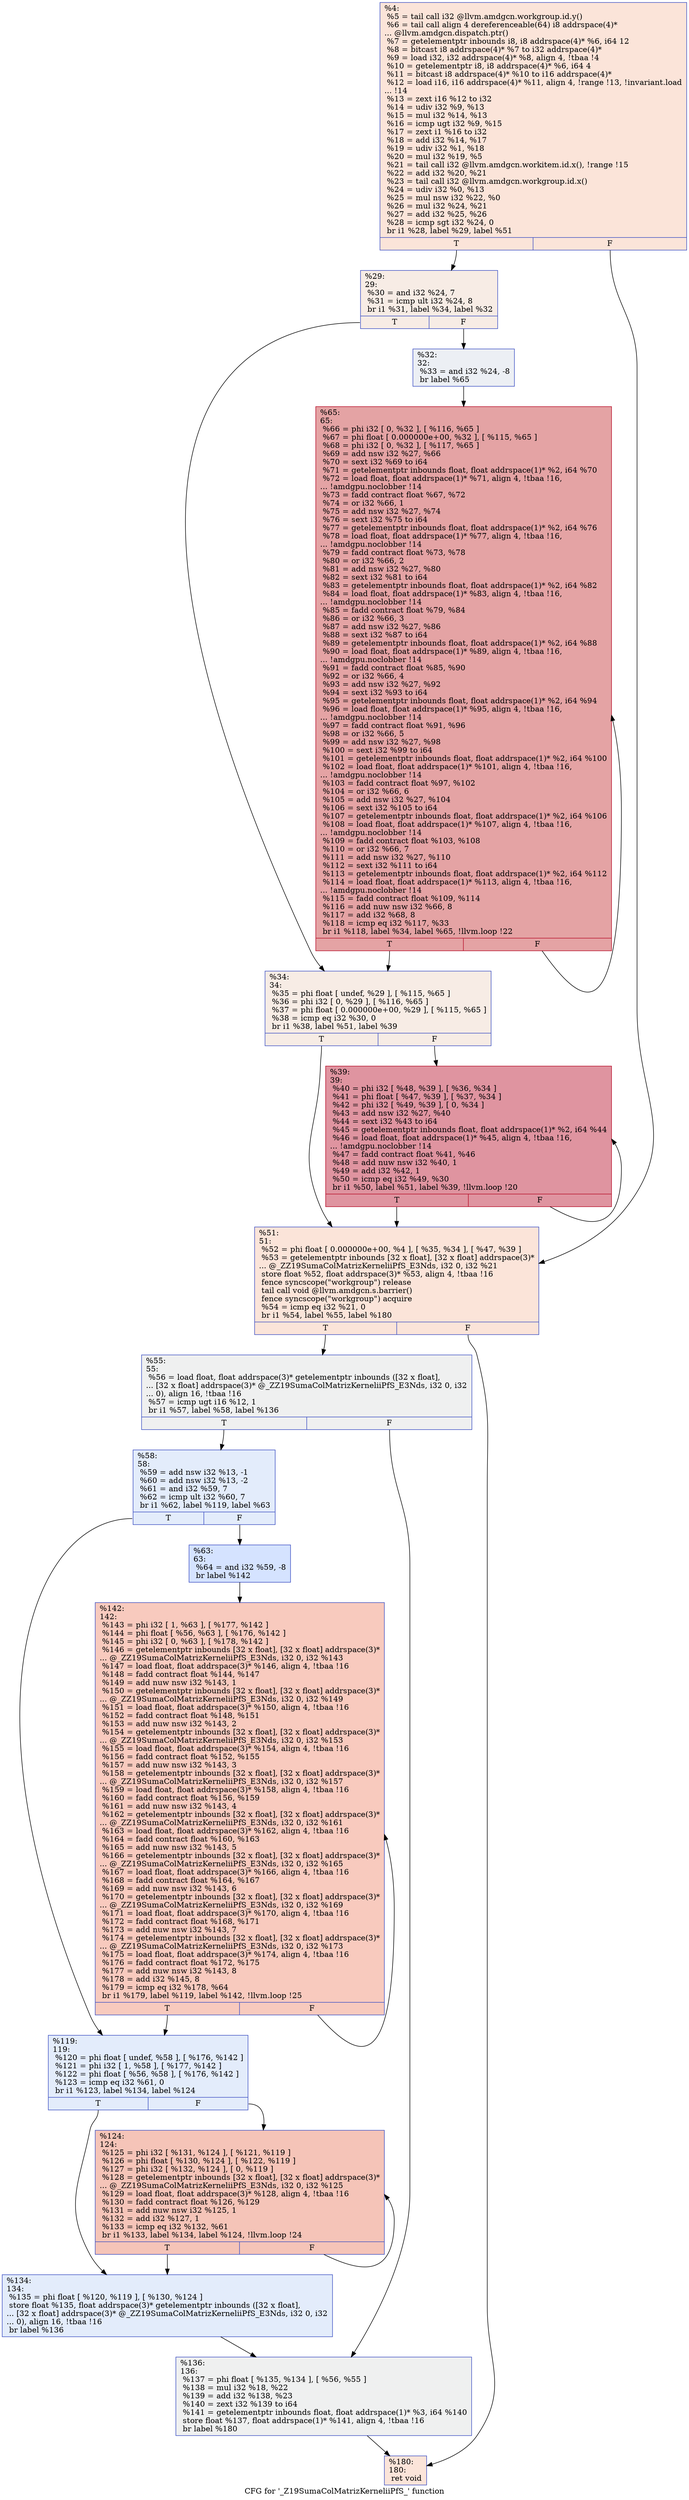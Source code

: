 digraph "CFG for '_Z19SumaColMatrizKerneliiPfS_' function" {
	label="CFG for '_Z19SumaColMatrizKerneliiPfS_' function";

	Node0x4df4210 [shape=record,color="#3d50c3ff", style=filled, fillcolor="#f5c1a970",label="{%4:\l  %5 = tail call i32 @llvm.amdgcn.workgroup.id.y()\l  %6 = tail call align 4 dereferenceable(64) i8 addrspace(4)*\l... @llvm.amdgcn.dispatch.ptr()\l  %7 = getelementptr inbounds i8, i8 addrspace(4)* %6, i64 12\l  %8 = bitcast i8 addrspace(4)* %7 to i32 addrspace(4)*\l  %9 = load i32, i32 addrspace(4)* %8, align 4, !tbaa !4\l  %10 = getelementptr i8, i8 addrspace(4)* %6, i64 4\l  %11 = bitcast i8 addrspace(4)* %10 to i16 addrspace(4)*\l  %12 = load i16, i16 addrspace(4)* %11, align 4, !range !13, !invariant.load\l... !14\l  %13 = zext i16 %12 to i32\l  %14 = udiv i32 %9, %13\l  %15 = mul i32 %14, %13\l  %16 = icmp ugt i32 %9, %15\l  %17 = zext i1 %16 to i32\l  %18 = add i32 %14, %17\l  %19 = udiv i32 %1, %18\l  %20 = mul i32 %19, %5\l  %21 = tail call i32 @llvm.amdgcn.workitem.id.x(), !range !15\l  %22 = add i32 %20, %21\l  %23 = tail call i32 @llvm.amdgcn.workgroup.id.x()\l  %24 = udiv i32 %0, %13\l  %25 = mul nsw i32 %22, %0\l  %26 = mul i32 %24, %21\l  %27 = add i32 %25, %26\l  %28 = icmp sgt i32 %24, 0\l  br i1 %28, label %29, label %51\l|{<s0>T|<s1>F}}"];
	Node0x4df4210:s0 -> Node0x4df6c30;
	Node0x4df4210:s1 -> Node0x4df6cc0;
	Node0x4df6c30 [shape=record,color="#3d50c3ff", style=filled, fillcolor="#ecd3c570",label="{%29:\l29:                                               \l  %30 = and i32 %24, 7\l  %31 = icmp ult i32 %24, 8\l  br i1 %31, label %34, label %32\l|{<s0>T|<s1>F}}"];
	Node0x4df6c30:s0 -> Node0x4df6f80;
	Node0x4df6c30:s1 -> Node0x4df6fd0;
	Node0x4df6fd0 [shape=record,color="#3d50c3ff", style=filled, fillcolor="#d4dbe670",label="{%32:\l32:                                               \l  %33 = and i32 %24, -8\l  br label %65\l}"];
	Node0x4df6fd0 -> Node0x4df61d0;
	Node0x4df6f80 [shape=record,color="#3d50c3ff", style=filled, fillcolor="#ecd3c570",label="{%34:\l34:                                               \l  %35 = phi float [ undef, %29 ], [ %115, %65 ]\l  %36 = phi i32 [ 0, %29 ], [ %116, %65 ]\l  %37 = phi float [ 0.000000e+00, %29 ], [ %115, %65 ]\l  %38 = icmp eq i32 %30, 0\l  br i1 %38, label %51, label %39\l|{<s0>T|<s1>F}}"];
	Node0x4df6f80:s0 -> Node0x4df6cc0;
	Node0x4df6f80:s1 -> Node0x4df8120;
	Node0x4df8120 [shape=record,color="#b70d28ff", style=filled, fillcolor="#b70d2870",label="{%39:\l39:                                               \l  %40 = phi i32 [ %48, %39 ], [ %36, %34 ]\l  %41 = phi float [ %47, %39 ], [ %37, %34 ]\l  %42 = phi i32 [ %49, %39 ], [ 0, %34 ]\l  %43 = add nsw i32 %27, %40\l  %44 = sext i32 %43 to i64\l  %45 = getelementptr inbounds float, float addrspace(1)* %2, i64 %44\l  %46 = load float, float addrspace(1)* %45, align 4, !tbaa !16,\l... !amdgpu.noclobber !14\l  %47 = fadd contract float %41, %46\l  %48 = add nuw nsw i32 %40, 1\l  %49 = add i32 %42, 1\l  %50 = icmp eq i32 %49, %30\l  br i1 %50, label %51, label %39, !llvm.loop !20\l|{<s0>T|<s1>F}}"];
	Node0x4df8120:s0 -> Node0x4df6cc0;
	Node0x4df8120:s1 -> Node0x4df8120;
	Node0x4df6cc0 [shape=record,color="#3d50c3ff", style=filled, fillcolor="#f5c1a970",label="{%51:\l51:                                               \l  %52 = phi float [ 0.000000e+00, %4 ], [ %35, %34 ], [ %47, %39 ]\l  %53 = getelementptr inbounds [32 x float], [32 x float] addrspace(3)*\l... @_ZZ19SumaColMatrizKerneliiPfS_E3Nds, i32 0, i32 %21\l  store float %52, float addrspace(3)* %53, align 4, !tbaa !16\l  fence syncscope(\"workgroup\") release\l  tail call void @llvm.amdgcn.s.barrier()\l  fence syncscope(\"workgroup\") acquire\l  %54 = icmp eq i32 %21, 0\l  br i1 %54, label %55, label %180\l|{<s0>T|<s1>F}}"];
	Node0x4df6cc0:s0 -> Node0x4df9e40;
	Node0x4df6cc0:s1 -> Node0x4df9e90;
	Node0x4df9e40 [shape=record,color="#3d50c3ff", style=filled, fillcolor="#dbdcde70",label="{%55:\l55:                                               \l  %56 = load float, float addrspace(3)* getelementptr inbounds ([32 x float],\l... [32 x float] addrspace(3)* @_ZZ19SumaColMatrizKerneliiPfS_E3Nds, i32 0, i32\l... 0), align 16, !tbaa !16\l  %57 = icmp ugt i16 %12, 1\l  br i1 %57, label %58, label %136\l|{<s0>T|<s1>F}}"];
	Node0x4df9e40:s0 -> Node0x4dfa020;
	Node0x4df9e40:s1 -> Node0x4dfa410;
	Node0x4dfa020 [shape=record,color="#3d50c3ff", style=filled, fillcolor="#bfd3f670",label="{%58:\l58:                                               \l  %59 = add nsw i32 %13, -1\l  %60 = add nsw i32 %13, -2\l  %61 = and i32 %59, 7\l  %62 = icmp ult i32 %60, 7\l  br i1 %62, label %119, label %63\l|{<s0>T|<s1>F}}"];
	Node0x4dfa020:s0 -> Node0x4dfa7f0;
	Node0x4dfa020:s1 -> Node0x4dfa840;
	Node0x4dfa840 [shape=record,color="#3d50c3ff", style=filled, fillcolor="#a1c0ff70",label="{%63:\l63:                                               \l  %64 = and i32 %59, -8\l  br label %142\l}"];
	Node0x4dfa840 -> Node0x4df7110;
	Node0x4df61d0 [shape=record,color="#b70d28ff", style=filled, fillcolor="#c32e3170",label="{%65:\l65:                                               \l  %66 = phi i32 [ 0, %32 ], [ %116, %65 ]\l  %67 = phi float [ 0.000000e+00, %32 ], [ %115, %65 ]\l  %68 = phi i32 [ 0, %32 ], [ %117, %65 ]\l  %69 = add nsw i32 %27, %66\l  %70 = sext i32 %69 to i64\l  %71 = getelementptr inbounds float, float addrspace(1)* %2, i64 %70\l  %72 = load float, float addrspace(1)* %71, align 4, !tbaa !16,\l... !amdgpu.noclobber !14\l  %73 = fadd contract float %67, %72\l  %74 = or i32 %66, 1\l  %75 = add nsw i32 %27, %74\l  %76 = sext i32 %75 to i64\l  %77 = getelementptr inbounds float, float addrspace(1)* %2, i64 %76\l  %78 = load float, float addrspace(1)* %77, align 4, !tbaa !16,\l... !amdgpu.noclobber !14\l  %79 = fadd contract float %73, %78\l  %80 = or i32 %66, 2\l  %81 = add nsw i32 %27, %80\l  %82 = sext i32 %81 to i64\l  %83 = getelementptr inbounds float, float addrspace(1)* %2, i64 %82\l  %84 = load float, float addrspace(1)* %83, align 4, !tbaa !16,\l... !amdgpu.noclobber !14\l  %85 = fadd contract float %79, %84\l  %86 = or i32 %66, 3\l  %87 = add nsw i32 %27, %86\l  %88 = sext i32 %87 to i64\l  %89 = getelementptr inbounds float, float addrspace(1)* %2, i64 %88\l  %90 = load float, float addrspace(1)* %89, align 4, !tbaa !16,\l... !amdgpu.noclobber !14\l  %91 = fadd contract float %85, %90\l  %92 = or i32 %66, 4\l  %93 = add nsw i32 %27, %92\l  %94 = sext i32 %93 to i64\l  %95 = getelementptr inbounds float, float addrspace(1)* %2, i64 %94\l  %96 = load float, float addrspace(1)* %95, align 4, !tbaa !16,\l... !amdgpu.noclobber !14\l  %97 = fadd contract float %91, %96\l  %98 = or i32 %66, 5\l  %99 = add nsw i32 %27, %98\l  %100 = sext i32 %99 to i64\l  %101 = getelementptr inbounds float, float addrspace(1)* %2, i64 %100\l  %102 = load float, float addrspace(1)* %101, align 4, !tbaa !16,\l... !amdgpu.noclobber !14\l  %103 = fadd contract float %97, %102\l  %104 = or i32 %66, 6\l  %105 = add nsw i32 %27, %104\l  %106 = sext i32 %105 to i64\l  %107 = getelementptr inbounds float, float addrspace(1)* %2, i64 %106\l  %108 = load float, float addrspace(1)* %107, align 4, !tbaa !16,\l... !amdgpu.noclobber !14\l  %109 = fadd contract float %103, %108\l  %110 = or i32 %66, 7\l  %111 = add nsw i32 %27, %110\l  %112 = sext i32 %111 to i64\l  %113 = getelementptr inbounds float, float addrspace(1)* %2, i64 %112\l  %114 = load float, float addrspace(1)* %113, align 4, !tbaa !16,\l... !amdgpu.noclobber !14\l  %115 = fadd contract float %109, %114\l  %116 = add nuw nsw i32 %66, 8\l  %117 = add i32 %68, 8\l  %118 = icmp eq i32 %117, %33\l  br i1 %118, label %34, label %65, !llvm.loop !22\l|{<s0>T|<s1>F}}"];
	Node0x4df61d0:s0 -> Node0x4df6f80;
	Node0x4df61d0:s1 -> Node0x4df61d0;
	Node0x4dfa7f0 [shape=record,color="#3d50c3ff", style=filled, fillcolor="#bfd3f670",label="{%119:\l119:                                              \l  %120 = phi float [ undef, %58 ], [ %176, %142 ]\l  %121 = phi i32 [ 1, %58 ], [ %177, %142 ]\l  %122 = phi float [ %56, %58 ], [ %176, %142 ]\l  %123 = icmp eq i32 %61, 0\l  br i1 %123, label %134, label %124\l|{<s0>T|<s1>F}}"];
	Node0x4dfa7f0:s0 -> Node0x4dfd100;
	Node0x4dfa7f0:s1 -> Node0x4dfd190;
	Node0x4dfd190 [shape=record,color="#3d50c3ff", style=filled, fillcolor="#e97a5f70",label="{%124:\l124:                                              \l  %125 = phi i32 [ %131, %124 ], [ %121, %119 ]\l  %126 = phi float [ %130, %124 ], [ %122, %119 ]\l  %127 = phi i32 [ %132, %124 ], [ 0, %119 ]\l  %128 = getelementptr inbounds [32 x float], [32 x float] addrspace(3)*\l... @_ZZ19SumaColMatrizKerneliiPfS_E3Nds, i32 0, i32 %125\l  %129 = load float, float addrspace(3)* %128, align 4, !tbaa !16\l  %130 = fadd contract float %126, %129\l  %131 = add nuw nsw i32 %125, 1\l  %132 = add i32 %127, 1\l  %133 = icmp eq i32 %132, %61\l  br i1 %133, label %134, label %124, !llvm.loop !24\l|{<s0>T|<s1>F}}"];
	Node0x4dfd190:s0 -> Node0x4dfd100;
	Node0x4dfd190:s1 -> Node0x4dfd190;
	Node0x4dfd100 [shape=record,color="#3d50c3ff", style=filled, fillcolor="#bfd3f670",label="{%134:\l134:                                              \l  %135 = phi float [ %120, %119 ], [ %130, %124 ]\l  store float %135, float addrspace(3)* getelementptr inbounds ([32 x float],\l... [32 x float] addrspace(3)* @_ZZ19SumaColMatrizKerneliiPfS_E3Nds, i32 0, i32\l... 0), align 16, !tbaa !16\l  br label %136\l}"];
	Node0x4dfd100 -> Node0x4dfa410;
	Node0x4dfa410 [shape=record,color="#3d50c3ff", style=filled, fillcolor="#dbdcde70",label="{%136:\l136:                                              \l  %137 = phi float [ %135, %134 ], [ %56, %55 ]\l  %138 = mul i32 %18, %22\l  %139 = add i32 %138, %23\l  %140 = zext i32 %139 to i64\l  %141 = getelementptr inbounds float, float addrspace(1)* %3, i64 %140\l  store float %137, float addrspace(1)* %141, align 4, !tbaa !16\l  br label %180\l}"];
	Node0x4dfa410 -> Node0x4df9e90;
	Node0x4df7110 [shape=record,color="#3d50c3ff", style=filled, fillcolor="#ef886b70",label="{%142:\l142:                                              \l  %143 = phi i32 [ 1, %63 ], [ %177, %142 ]\l  %144 = phi float [ %56, %63 ], [ %176, %142 ]\l  %145 = phi i32 [ 0, %63 ], [ %178, %142 ]\l  %146 = getelementptr inbounds [32 x float], [32 x float] addrspace(3)*\l... @_ZZ19SumaColMatrizKerneliiPfS_E3Nds, i32 0, i32 %143\l  %147 = load float, float addrspace(3)* %146, align 4, !tbaa !16\l  %148 = fadd contract float %144, %147\l  %149 = add nuw nsw i32 %143, 1\l  %150 = getelementptr inbounds [32 x float], [32 x float] addrspace(3)*\l... @_ZZ19SumaColMatrizKerneliiPfS_E3Nds, i32 0, i32 %149\l  %151 = load float, float addrspace(3)* %150, align 4, !tbaa !16\l  %152 = fadd contract float %148, %151\l  %153 = add nuw nsw i32 %143, 2\l  %154 = getelementptr inbounds [32 x float], [32 x float] addrspace(3)*\l... @_ZZ19SumaColMatrizKerneliiPfS_E3Nds, i32 0, i32 %153\l  %155 = load float, float addrspace(3)* %154, align 4, !tbaa !16\l  %156 = fadd contract float %152, %155\l  %157 = add nuw nsw i32 %143, 3\l  %158 = getelementptr inbounds [32 x float], [32 x float] addrspace(3)*\l... @_ZZ19SumaColMatrizKerneliiPfS_E3Nds, i32 0, i32 %157\l  %159 = load float, float addrspace(3)* %158, align 4, !tbaa !16\l  %160 = fadd contract float %156, %159\l  %161 = add nuw nsw i32 %143, 4\l  %162 = getelementptr inbounds [32 x float], [32 x float] addrspace(3)*\l... @_ZZ19SumaColMatrizKerneliiPfS_E3Nds, i32 0, i32 %161\l  %163 = load float, float addrspace(3)* %162, align 4, !tbaa !16\l  %164 = fadd contract float %160, %163\l  %165 = add nuw nsw i32 %143, 5\l  %166 = getelementptr inbounds [32 x float], [32 x float] addrspace(3)*\l... @_ZZ19SumaColMatrizKerneliiPfS_E3Nds, i32 0, i32 %165\l  %167 = load float, float addrspace(3)* %166, align 4, !tbaa !16\l  %168 = fadd contract float %164, %167\l  %169 = add nuw nsw i32 %143, 6\l  %170 = getelementptr inbounds [32 x float], [32 x float] addrspace(3)*\l... @_ZZ19SumaColMatrizKerneliiPfS_E3Nds, i32 0, i32 %169\l  %171 = load float, float addrspace(3)* %170, align 4, !tbaa !16\l  %172 = fadd contract float %168, %171\l  %173 = add nuw nsw i32 %143, 7\l  %174 = getelementptr inbounds [32 x float], [32 x float] addrspace(3)*\l... @_ZZ19SumaColMatrizKerneliiPfS_E3Nds, i32 0, i32 %173\l  %175 = load float, float addrspace(3)* %174, align 4, !tbaa !16\l  %176 = fadd contract float %172, %175\l  %177 = add nuw nsw i32 %143, 8\l  %178 = add i32 %145, 8\l  %179 = icmp eq i32 %178, %64\l  br i1 %179, label %119, label %142, !llvm.loop !25\l|{<s0>T|<s1>F}}"];
	Node0x4df7110:s0 -> Node0x4dfa7f0;
	Node0x4df7110:s1 -> Node0x4df7110;
	Node0x4df9e90 [shape=record,color="#3d50c3ff", style=filled, fillcolor="#f5c1a970",label="{%180:\l180:                                              \l  ret void\l}"];
}
